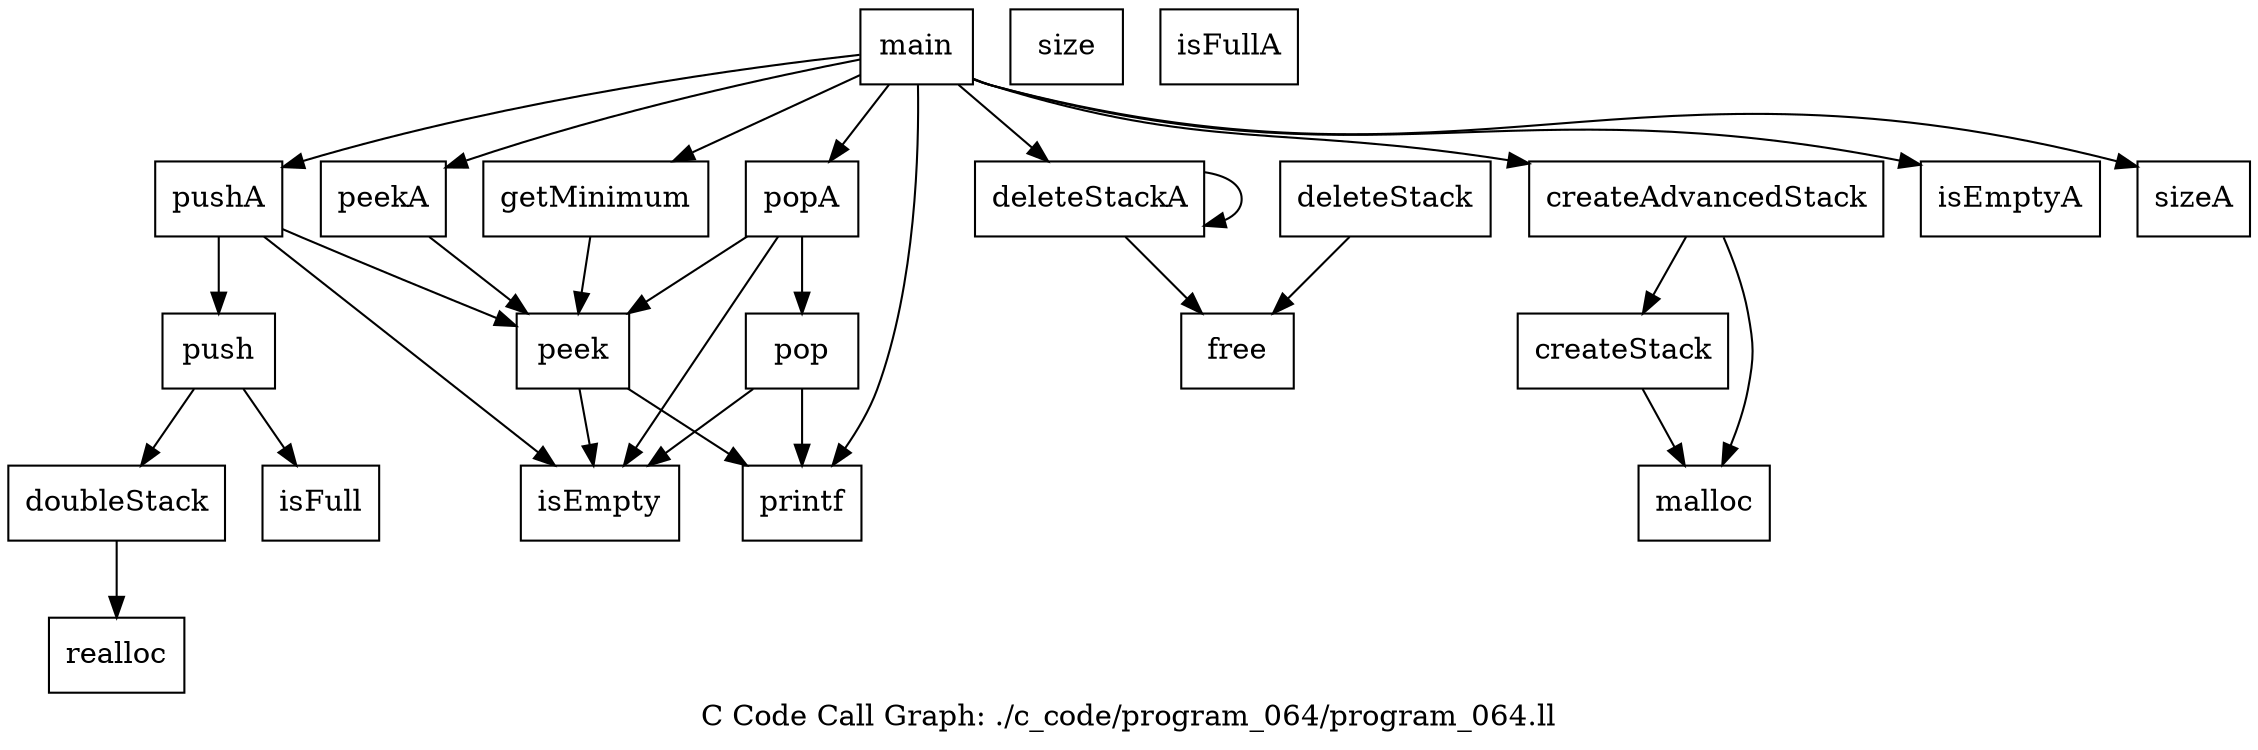 digraph "C Code Call Graph: ./c_code/program_064/program_064.ll" {
	label="C Code Call Graph: ./c_code/program_064/program_064.ll";

	Node0x560402ce19a0 [shape=record,label="{createStack}"];
	Node0x560402ce19a0 -> Node0x560402ce1c20;
	Node0x560402ce1c20 [shape=record,label="{malloc}"];
	Node0x560402cd8ce0 [shape=record,label="{isEmpty}"];
	Node0x560402cd9a90 [shape=record,label="{size}"];
	Node0x560402cdbe00 [shape=record,label="{isFull}"];
	Node0x560402c6c9e0 [shape=record,label="{doubleStack}"];
	Node0x560402c6c9e0 -> Node0x560402cd4740;
	Node0x560402cd4740 [shape=record,label="{realloc}"];
	Node0x560402cd57a0 [shape=record,label="{push}"];
	Node0x560402cd57a0 -> Node0x560402cdbe00;
	Node0x560402cd57a0 -> Node0x560402c6c9e0;
	Node0x560402cd8900 [shape=record,label="{pop}"];
	Node0x560402cd8900 -> Node0x560402cd8ce0;
	Node0x560402cd8900 -> Node0x560402cd45e0;
	Node0x560402cd45e0 [shape=record,label="{printf}"];
	Node0x560402cf14a0 [shape=record,label="{peek}"];
	Node0x560402cf14a0 -> Node0x560402cd8ce0;
	Node0x560402cf14a0 -> Node0x560402cd45e0;
	Node0x560402cf1520 [shape=record,label="{deleteStack}"];
	Node0x560402cf1520 -> Node0x560402cf15a0;
	Node0x560402cf15a0 [shape=record,label="{free}"];
	Node0x560402cf1680 [shape=record,label="{isEmptyA}"];
	Node0x560402cf1700 [shape=record,label="{sizeA}"];
	Node0x560402cf1780 [shape=record,label="{isFullA}"];
	Node0x560402cf1800 [shape=record,label="{pushA}"];
	Node0x560402cf1800 -> Node0x560402cd57a0;
	Node0x560402cf1800 -> Node0x560402cd8ce0;
	Node0x560402cf1800 -> Node0x560402cf14a0;
	Node0x560402cf1ea0 [shape=record,label="{popA}"];
	Node0x560402cf1ea0 -> Node0x560402cd8ce0;
	Node0x560402cf1ea0 -> Node0x560402cf14a0;
	Node0x560402cf1ea0 -> Node0x560402cd8900;
	Node0x560402cf1fd0 [shape=record,label="{peekA}"];
	Node0x560402cf1fd0 -> Node0x560402cf14a0;
	Node0x560402cf2050 [shape=record,label="{getMinimum}"];
	Node0x560402cf2050 -> Node0x560402cf14a0;
	Node0x560402cf20d0 [shape=record,label="{createAdvancedStack}"];
	Node0x560402cf20d0 -> Node0x560402ce1c20;
	Node0x560402cf20d0 -> Node0x560402ce19a0;
	Node0x560402cf2150 [shape=record,label="{deleteStackA}"];
	Node0x560402cf2150 -> Node0x560402cf2150;
	Node0x560402cf2150 -> Node0x560402cf15a0;
	Node0x560402cf2280 [shape=record,label="{main}"];
	Node0x560402cf2280 -> Node0x560402cf20d0;
	Node0x560402cf2280 -> Node0x560402cf1800;
	Node0x560402cf2280 -> Node0x560402cf1fd0;
	Node0x560402cf2280 -> Node0x560402cd45e0;
	Node0x560402cf2280 -> Node0x560402cf1700;
	Node0x560402cf2280 -> Node0x560402cf2150;
	Node0x560402cf2280 -> Node0x560402cf1ea0;
	Node0x560402cf2280 -> Node0x560402cf1680;
	Node0x560402cf2280 -> Node0x560402cf2050;
}
